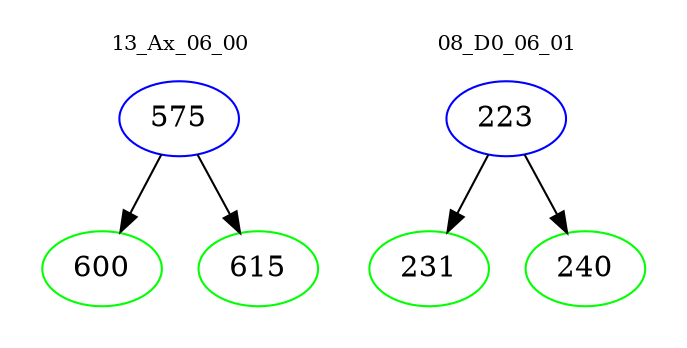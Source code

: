 digraph{
subgraph cluster_0 {
color = white
label = "13_Ax_06_00";
fontsize=10;
T0_575 [label="575", color="blue"]
T0_575 -> T0_600 [color="black"]
T0_600 [label="600", color="green"]
T0_575 -> T0_615 [color="black"]
T0_615 [label="615", color="green"]
}
subgraph cluster_1 {
color = white
label = "08_D0_06_01";
fontsize=10;
T1_223 [label="223", color="blue"]
T1_223 -> T1_231 [color="black"]
T1_231 [label="231", color="green"]
T1_223 -> T1_240 [color="black"]
T1_240 [label="240", color="green"]
}
}
